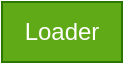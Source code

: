 <mxfile version="20.7.4" type="github">
  <diagram id="jkTS_l0HvyACfnH7bHxP" name="第 1 页">
    <mxGraphModel dx="1434" dy="764" grid="0" gridSize="10" guides="1" tooltips="1" connect="1" arrows="1" fold="1" page="1" pageScale="1" pageWidth="1169" pageHeight="827" math="0" shadow="0">
      <root>
        <mxCell id="0" />
        <mxCell id="1" parent="0" />
        <mxCell id="UcG_o7RXTK8hUZR6X369-1" value="Loader" style="text;html=1;strokeColor=#2D7600;fillColor=#60a917;align=center;verticalAlign=middle;whiteSpace=wrap;rounded=0;fontColor=#ffffff;" vertex="1" parent="1">
          <mxGeometry x="20" y="12" width="60" height="30" as="geometry" />
        </mxCell>
      </root>
    </mxGraphModel>
  </diagram>
</mxfile>
